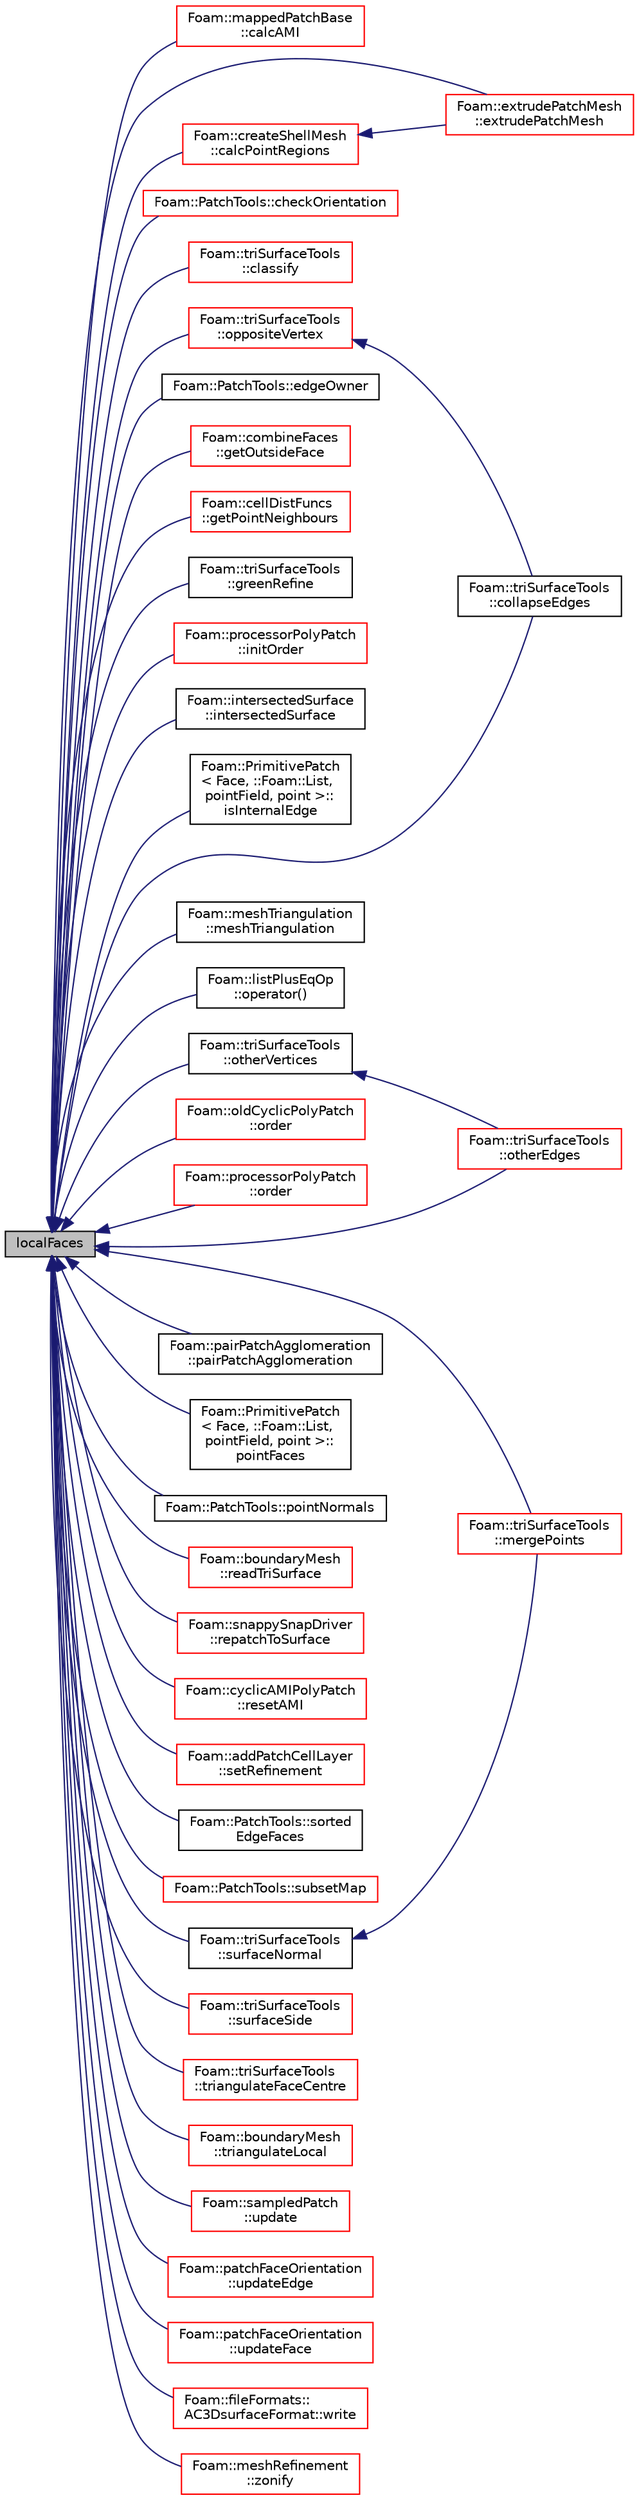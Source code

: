 digraph "localFaces"
{
  bgcolor="transparent";
  edge [fontname="Helvetica",fontsize="10",labelfontname="Helvetica",labelfontsize="10"];
  node [fontname="Helvetica",fontsize="10",shape=record];
  rankdir="LR";
  Node1899 [label="localFaces",height=0.2,width=0.4,color="black", fillcolor="grey75", style="filled", fontcolor="black"];
  Node1899 -> Node1900 [dir="back",color="midnightblue",fontsize="10",style="solid",fontname="Helvetica"];
  Node1900 [label="Foam::mappedPatchBase\l::calcAMI",height=0.2,width=0.4,color="red",URL="$a26225.html#a518ad2c0df69db8185bdc94c61f28892",tooltip="Calculate AMI interpolator. "];
  Node1899 -> Node1939 [dir="back",color="midnightblue",fontsize="10",style="solid",fontname="Helvetica"];
  Node1939 [label="Foam::createShellMesh\l::calcPointRegions",height=0.2,width=0.4,color="red",URL="$a22181.html#abd09fd2558d9fc41e9a503ce2976fe5f",tooltip="Helper: calculate point regions. The point region is the. "];
  Node1939 -> Node1940 [dir="back",color="midnightblue",fontsize="10",style="solid",fontname="Helvetica"];
  Node1940 [label="Foam::extrudePatchMesh\l::extrudePatchMesh",height=0.2,width=0.4,color="red",URL="$a22185.html#ada5aee048de4d025b44660aca99d21a6",tooltip="Construct from mesh, patch and dictionary. "];
  Node1899 -> Node1944 [dir="back",color="midnightblue",fontsize="10",style="solid",fontname="Helvetica"];
  Node1944 [label="Foam::PatchTools::checkOrientation",height=0.2,width=0.4,color="red",URL="$a28681.html#a20f23e9ffe1102dccd75986b5435aef7",tooltip="Check for orientation issues. "];
  Node1899 -> Node1952 [dir="back",color="midnightblue",fontsize="10",style="solid",fontname="Helvetica"];
  Node1952 [label="Foam::triSurfaceTools\l::classify",height=0.2,width=0.4,color="red",URL="$a26673.html#a6f0ceda49a3cd2fbd6ab9655fd370e03",tooltip="Test point on plane of triangle to see if on edge or point or inside. "];
  Node1899 -> Node1954 [dir="back",color="midnightblue",fontsize="10",style="solid",fontname="Helvetica"];
  Node1954 [label="Foam::triSurfaceTools\l::collapseEdges",height=0.2,width=0.4,color="black",URL="$a26673.html#a5d5f37658655f0d947ff457a0d8f061c",tooltip="Create new triSurface by collapsing edges to specified. "];
  Node1899 -> Node1955 [dir="back",color="midnightblue",fontsize="10",style="solid",fontname="Helvetica"];
  Node1955 [label="Foam::PatchTools::edgeOwner",height=0.2,width=0.4,color="black",URL="$a28681.html#ad485a4317976b8ac8e212a2013f7b5b4"];
  Node1899 -> Node1940 [dir="back",color="midnightblue",fontsize="10",style="solid",fontname="Helvetica"];
  Node1899 -> Node1956 [dir="back",color="midnightblue",fontsize="10",style="solid",fontname="Helvetica"];
  Node1956 [label="Foam::combineFaces\l::getOutsideFace",height=0.2,width=0.4,color="red",URL="$a22393.html#af695da5d6484dda0cf20307778b302f0",tooltip="Gets outside of patch as a face (in mesh point labels) "];
  Node1899 -> Node1961 [dir="back",color="midnightblue",fontsize="10",style="solid",fontname="Helvetica"];
  Node1961 [label="Foam::cellDistFuncs\l::getPointNeighbours",height=0.2,width=0.4,color="red",URL="$a26089.html#a0ecffee7f2899726da06c669f4da4bdf",tooltip="Get faces sharing point with face on patch. "];
  Node1899 -> Node1971 [dir="back",color="midnightblue",fontsize="10",style="solid",fontname="Helvetica"];
  Node1971 [label="Foam::triSurfaceTools\l::greenRefine",height=0.2,width=0.4,color="black",URL="$a26673.html#abfb8b3103f67e2652cfb672525ec5d43",tooltip="Refine edges by splitting to opposite vertex. "];
  Node1899 -> Node1972 [dir="back",color="midnightblue",fontsize="10",style="solid",fontname="Helvetica"];
  Node1972 [label="Foam::processorPolyPatch\l::initOrder",height=0.2,width=0.4,color="red",URL="$a28609.html#a644d6229ea284692666de14387870409",tooltip="Initialize ordering for primitivePatch. Does not. "];
  Node1899 -> Node1980 [dir="back",color="midnightblue",fontsize="10",style="solid",fontname="Helvetica"];
  Node1980 [label="Foam::intersectedSurface\l::intersectedSurface",height=0.2,width=0.4,color="black",URL="$a26629.html#a6e95ab0cf81f4521899580c0caaaf6e7",tooltip="Construct from surface and intersection. isFirstSurface is needed. "];
  Node1899 -> Node1981 [dir="back",color="midnightblue",fontsize="10",style="solid",fontname="Helvetica"];
  Node1981 [label="Foam::PrimitivePatch\l\< Face, ::Foam::List,\l pointField, point \>::\lisInternalEdge",height=0.2,width=0.4,color="black",URL="$a28693.html#ac2458a175e66b555e443539d6c726e06",tooltip="Is internal edge? "];
  Node1899 -> Node1982 [dir="back",color="midnightblue",fontsize="10",style="solid",fontname="Helvetica"];
  Node1982 [label="Foam::triSurfaceTools\l::mergePoints",height=0.2,width=0.4,color="red",URL="$a26673.html#a44799249ec25a8721893cffeffcdec1f",tooltip="Merge points within distance. "];
  Node1899 -> Node1985 [dir="back",color="midnightblue",fontsize="10",style="solid",fontname="Helvetica"];
  Node1985 [label="Foam::meshTriangulation\l::meshTriangulation",height=0.2,width=0.4,color="black",URL="$a31921.html#adc26bbba53e9c1d772cb4c2807351802",tooltip="Construct from selected mesh cell and region number to be used. "];
  Node1899 -> Node1986 [dir="back",color="midnightblue",fontsize="10",style="solid",fontname="Helvetica"];
  Node1986 [label="Foam::listPlusEqOp\l::operator()",height=0.2,width=0.4,color="black",URL="$a25925.html#a2bca5855a51bffee2f0fe2aacc4aba10"];
  Node1899 -> Node1987 [dir="back",color="midnightblue",fontsize="10",style="solid",fontname="Helvetica"];
  Node1987 [label="Foam::triSurfaceTools\l::oppositeVertex",height=0.2,width=0.4,color="red",URL="$a26673.html#a1bb76c6f6b4d7cf33afa170189b4fa22",tooltip="Get vertex (local numbering) opposite edge. "];
  Node1987 -> Node1954 [dir="back",color="midnightblue",fontsize="10",style="solid",fontname="Helvetica"];
  Node1899 -> Node1995 [dir="back",color="midnightblue",fontsize="10",style="solid",fontname="Helvetica"];
  Node1995 [label="Foam::oldCyclicPolyPatch\l::order",height=0.2,width=0.4,color="red",URL="$a28605.html#aa9533329384a73e819a040bcde1b4b3d",tooltip="Return new ordering for primitivePatch. "];
  Node1899 -> Node1999 [dir="back",color="midnightblue",fontsize="10",style="solid",fontname="Helvetica"];
  Node1999 [label="Foam::processorPolyPatch\l::order",height=0.2,width=0.4,color="red",URL="$a28609.html#aa9533329384a73e819a040bcde1b4b3d",tooltip="Return new ordering for primitivePatch. "];
  Node1899 -> Node1990 [dir="back",color="midnightblue",fontsize="10",style="solid",fontname="Helvetica"];
  Node1990 [label="Foam::triSurfaceTools\l::otherEdges",height=0.2,width=0.4,color="red",URL="$a26673.html#af863d48b1d29c88398d625999e917a9d",tooltip="Get the two edges on facei counterclockwise after edgeI. "];
  Node1899 -> Node1989 [dir="back",color="midnightblue",fontsize="10",style="solid",fontname="Helvetica"];
  Node1989 [label="Foam::triSurfaceTools\l::otherVertices",height=0.2,width=0.4,color="black",URL="$a26673.html#a418cd91c33abcaed42048bd0c2338921",tooltip="Get the two vertices (local numbering) on facei counterclockwise. "];
  Node1989 -> Node1990 [dir="back",color="midnightblue",fontsize="10",style="solid",fontname="Helvetica"];
  Node1899 -> Node2002 [dir="back",color="midnightblue",fontsize="10",style="solid",fontname="Helvetica"];
  Node2002 [label="Foam::pairPatchAgglomeration\l::pairPatchAgglomeration",height=0.2,width=0.4,color="black",URL="$a24425.html#a8d94302d3592c1f0a629d9f43f6e688e",tooltip="Construct given mesh and controls. "];
  Node1899 -> Node2003 [dir="back",color="midnightblue",fontsize="10",style="solid",fontname="Helvetica"];
  Node2003 [label="Foam::PrimitivePatch\l\< Face, ::Foam::List,\l pointField, point \>::\lpointFaces",height=0.2,width=0.4,color="black",URL="$a28693.html#acc347dd5dd3557af888ac3dd86d90d22",tooltip="Return point-face addressing. "];
  Node1899 -> Node2004 [dir="back",color="midnightblue",fontsize="10",style="solid",fontname="Helvetica"];
  Node2004 [label="Foam::PatchTools::pointNormals",height=0.2,width=0.4,color="black",URL="$a28681.html#ab60186b13b96788288ecfa924a6950d2"];
  Node1899 -> Node2005 [dir="back",color="midnightblue",fontsize="10",style="solid",fontname="Helvetica"];
  Node2005 [label="Foam::boundaryMesh\l::readTriSurface",height=0.2,width=0.4,color="red",URL="$a22169.html#a2ee25ae613c57256a825ff088edc0839",tooltip="Read from triSurface. "];
  Node1899 -> Node2007 [dir="back",color="midnightblue",fontsize="10",style="solid",fontname="Helvetica"];
  Node2007 [label="Foam::snappySnapDriver\l::repatchToSurface",height=0.2,width=0.4,color="red",URL="$a25921.html#abf0c9c836463b6164ef331dce238b2fa",tooltip="Repatch faces according to surface nearest the face centre. "];
  Node1899 -> Node2018 [dir="back",color="midnightblue",fontsize="10",style="solid",fontname="Helvetica"];
  Node2018 [label="Foam::cyclicAMIPolyPatch\l::resetAMI",height=0.2,width=0.4,color="red",URL="$a26077.html#a8137f810e4a5638bd9eaaa9c7d7132b8",tooltip="Reset the AMI interpolator. "];
  Node1899 -> Node2021 [dir="back",color="midnightblue",fontsize="10",style="solid",fontname="Helvetica"];
  Node2021 [label="Foam::addPatchCellLayer\l::setRefinement",height=0.2,width=0.4,color="red",URL="$a22385.html#a9488cb0518f21b76444c508cc9658d64",tooltip="Play commands into polyTopoChange to create layers on top. "];
  Node1899 -> Node2031 [dir="back",color="midnightblue",fontsize="10",style="solid",fontname="Helvetica"];
  Node2031 [label="Foam::PatchTools::sorted\lEdgeFaces",height=0.2,width=0.4,color="black",URL="$a28681.html#a6f45385fbdbafd55b359508624f4e84f"];
  Node1899 -> Node2032 [dir="back",color="midnightblue",fontsize="10",style="solid",fontname="Helvetica"];
  Node2032 [label="Foam::PatchTools::subsetMap",height=0.2,width=0.4,color="red",URL="$a28681.html#a16c50fe6cdf5ee608284ba9c1a6866b4",tooltip="Determine the mapping for a sub-patch. "];
  Node1899 -> Node2054 [dir="back",color="midnightblue",fontsize="10",style="solid",fontname="Helvetica"];
  Node2054 [label="Foam::triSurfaceTools\l::surfaceNormal",height=0.2,width=0.4,color="black",URL="$a26673.html#a8eee26c9d18f7a7ae2c5654f82c339d8",tooltip="Triangle (unit) normal. If nearest point to triangle on edge use. "];
  Node2054 -> Node1982 [dir="back",color="midnightblue",fontsize="10",style="solid",fontname="Helvetica"];
  Node1899 -> Node2055 [dir="back",color="midnightblue",fontsize="10",style="solid",fontname="Helvetica"];
  Node2055 [label="Foam::triSurfaceTools\l::surfaceSide",height=0.2,width=0.4,color="red",URL="$a26673.html#ae00858e2e83c342b4f2520e8db4bd345",tooltip="Given nearest point (to sample) on surface determines which side. "];
  Node1899 -> Node2057 [dir="back",color="midnightblue",fontsize="10",style="solid",fontname="Helvetica"];
  Node2057 [label="Foam::triSurfaceTools\l::triangulateFaceCentre",height=0.2,width=0.4,color="red",URL="$a26673.html#abf2be73c84828e0d5db6921bf8b57353",tooltip="Face-centre triangulation of (selected patches of) boundaryMesh. "];
  Node1899 -> Node2059 [dir="back",color="midnightblue",fontsize="10",style="solid",fontname="Helvetica"];
  Node2059 [label="Foam::boundaryMesh\l::triangulateLocal",height=0.2,width=0.4,color="red",URL="$a22169.html#a6e7f0e4b8dfb694a43fdc7df61807643",tooltip="Same as triangulate but in local vertex numbering. "];
  Node1899 -> Node2064 [dir="back",color="midnightblue",fontsize="10",style="solid",fontname="Helvetica"];
  Node2064 [label="Foam::sampledPatch\l::update",height=0.2,width=0.4,color="red",URL="$a30641.html#aa2aac016e2bf7b5bd2b271786c2791aa",tooltip="Update the surface as required. "];
  Node1899 -> Node2066 [dir="back",color="midnightblue",fontsize="10",style="solid",fontname="Helvetica"];
  Node2066 [label="Foam::patchFaceOrientation\l::updateEdge",height=0.2,width=0.4,color="red",URL="$a25873.html#a841511bef3df76a89d8e4e45e930d688",tooltip="Influence of face on edge. "];
  Node1899 -> Node2073 [dir="back",color="midnightblue",fontsize="10",style="solid",fontname="Helvetica"];
  Node2073 [label="Foam::patchFaceOrientation\l::updateFace",height=0.2,width=0.4,color="red",URL="$a25873.html#a250b4edd61f28d2e66fd8d1a429d7a28",tooltip="Influence of edge on face. "];
  Node1899 -> Node2075 [dir="back",color="midnightblue",fontsize="10",style="solid",fontname="Helvetica"];
  Node2075 [label="Foam::fileFormats::\lAC3DsurfaceFormat::write",height=0.2,width=0.4,color="red",URL="$a30849.html#a2a1e1394d9dd8932b738248c123a267f",tooltip="Write surface mesh components by proxy. "];
  Node1899 -> Node2080 [dir="back",color="midnightblue",fontsize="10",style="solid",fontname="Helvetica"];
  Node2080 [label="Foam::meshRefinement\l::zonify",height=0.2,width=0.4,color="red",URL="$a25857.html#a90cf965dfe02eb20f11a4a8c6035747f",tooltip="Put faces/cells into zones according to surface specification. "];
}
